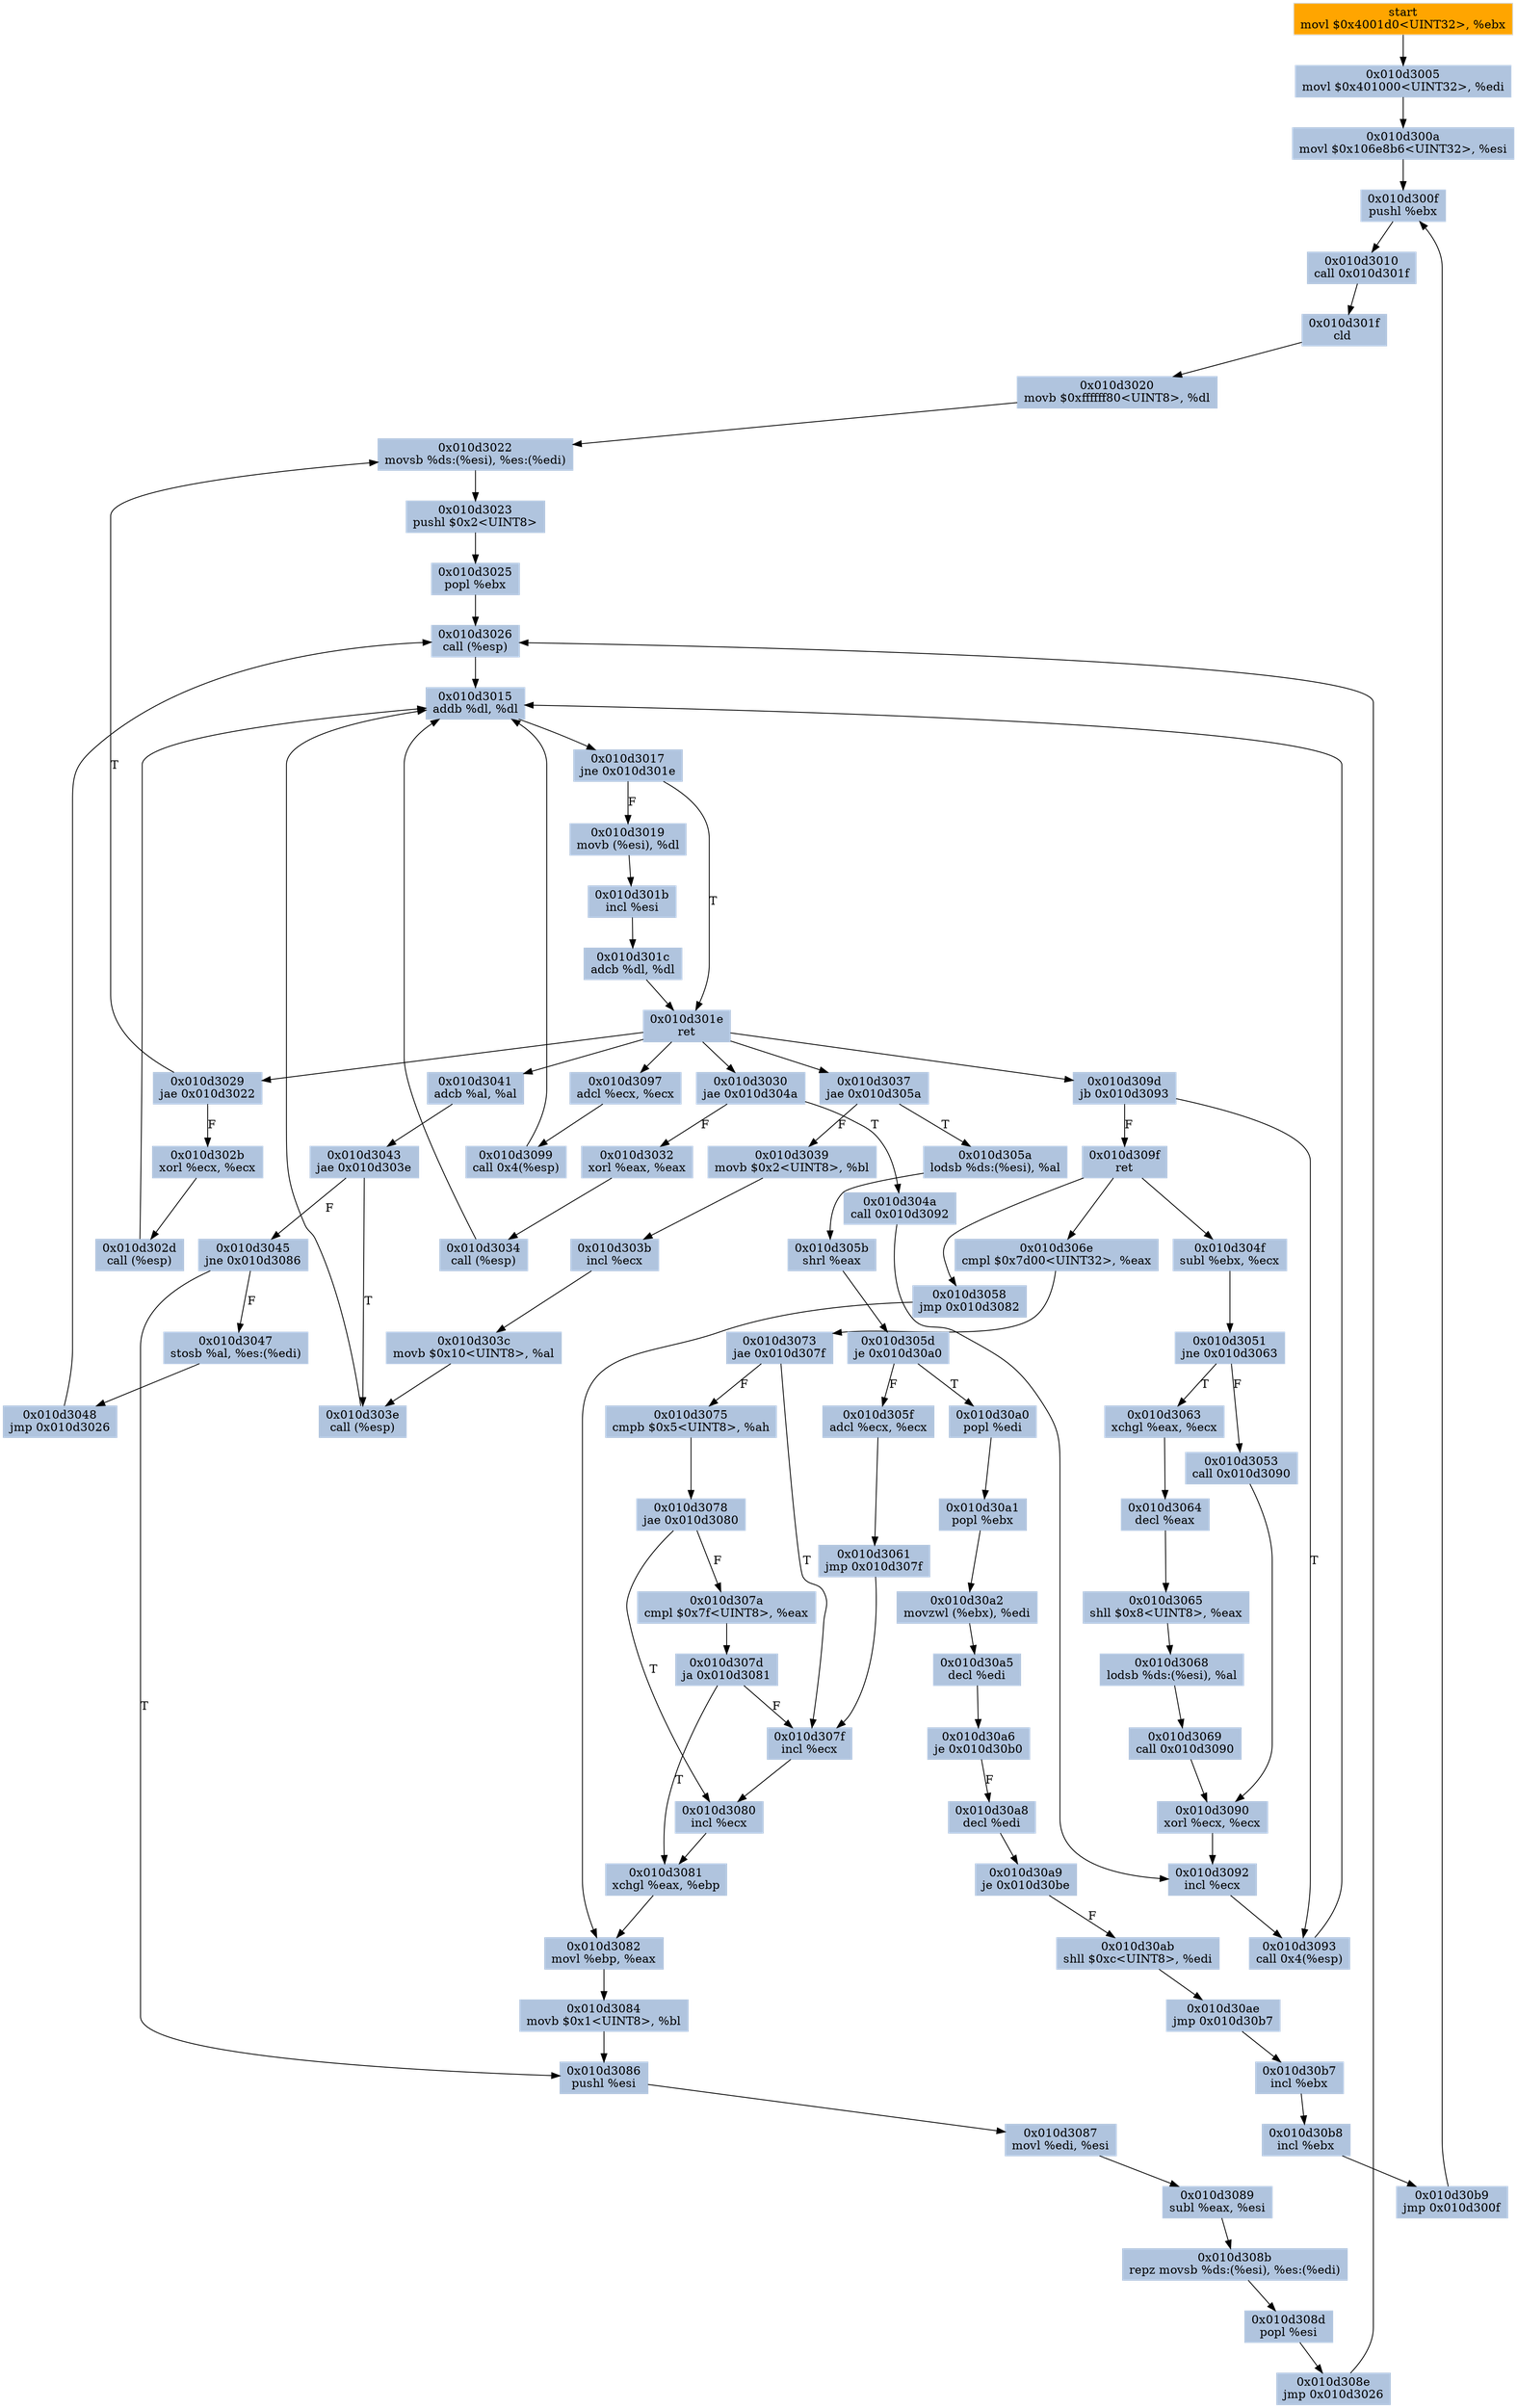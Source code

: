 digraph G {
node[shape=rectangle,style=filled,fillcolor=lightsteelblue,color=lightsteelblue]
bgcolor="transparent"
a0x010d3000movl_0x4001d0UINT32_ebx[label="start\nmovl $0x4001d0<UINT32>, %ebx",fillcolor="orange",color="lightgrey"];
a0x010d3005movl_0x401000UINT32_edi[label="0x010d3005\nmovl $0x401000<UINT32>, %edi"];
a0x010d300amovl_0x106e8b6UINT32_esi[label="0x010d300a\nmovl $0x106e8b6<UINT32>, %esi"];
a0x010d300fpushl_ebx[label="0x010d300f\npushl %ebx"];
a0x010d3010call_0x010d301f[label="0x010d3010\ncall 0x010d301f"];
a0x010d301fcld_[label="0x010d301f\ncld "];
a0x010d3020movb_0xffffff80UINT8_dl[label="0x010d3020\nmovb $0xffffff80<UINT8>, %dl"];
a0x010d3022movsb_ds_esi__es_edi_[label="0x010d3022\nmovsb %ds:(%esi), %es:(%edi)"];
a0x010d3023pushl_0x2UINT8[label="0x010d3023\npushl $0x2<UINT8>"];
a0x010d3025popl_ebx[label="0x010d3025\npopl %ebx"];
a0x010d3026call_esp_[label="0x010d3026\ncall (%esp)"];
a0x010d3015addb_dl_dl[label="0x010d3015\naddb %dl, %dl"];
a0x010d3017jne_0x010d301e[label="0x010d3017\njne 0x010d301e"];
a0x010d3019movb_esi__dl[label="0x010d3019\nmovb (%esi), %dl"];
a0x010d301bincl_esi[label="0x010d301b\nincl %esi"];
a0x010d301cadcb_dl_dl[label="0x010d301c\nadcb %dl, %dl"];
a0x010d301eret[label="0x010d301e\nret"];
a0x010d3029jae_0x010d3022[label="0x010d3029\njae 0x010d3022"];
a0x010d302bxorl_ecx_ecx[label="0x010d302b\nxorl %ecx, %ecx"];
a0x010d302dcall_esp_[label="0x010d302d\ncall (%esp)"];
a0x010d3030jae_0x010d304a[label="0x010d3030\njae 0x010d304a"];
a0x010d304acall_0x010d3092[label="0x010d304a\ncall 0x010d3092"];
a0x010d3092incl_ecx[label="0x010d3092\nincl %ecx"];
a0x010d3093call_0x4esp_[label="0x010d3093\ncall 0x4(%esp)"];
a0x010d3097adcl_ecx_ecx[label="0x010d3097\nadcl %ecx, %ecx"];
a0x010d3099call_0x4esp_[label="0x010d3099\ncall 0x4(%esp)"];
a0x010d309djb_0x010d3093[label="0x010d309d\njb 0x010d3093"];
a0x010d309fret[label="0x010d309f\nret"];
a0x010d304fsubl_ebx_ecx[label="0x010d304f\nsubl %ebx, %ecx"];
a0x010d3051jne_0x010d3063[label="0x010d3051\njne 0x010d3063"];
a0x010d3063xchgl_eax_ecx[label="0x010d3063\nxchgl %eax, %ecx"];
a0x010d3064decl_eax[label="0x010d3064\ndecl %eax"];
a0x010d3065shll_0x8UINT8_eax[label="0x010d3065\nshll $0x8<UINT8>, %eax"];
a0x010d3068lodsb_ds_esi__al[label="0x010d3068\nlodsb %ds:(%esi), %al"];
a0x010d3069call_0x010d3090[label="0x010d3069\ncall 0x010d3090"];
a0x010d3090xorl_ecx_ecx[label="0x010d3090\nxorl %ecx, %ecx"];
a0x010d306ecmpl_0x7d00UINT32_eax[label="0x010d306e\ncmpl $0x7d00<UINT32>, %eax"];
a0x010d3073jae_0x010d307f[label="0x010d3073\njae 0x010d307f"];
a0x010d3075cmpb_0x5UINT8_ah[label="0x010d3075\ncmpb $0x5<UINT8>, %ah"];
a0x010d3078jae_0x010d3080[label="0x010d3078\njae 0x010d3080"];
a0x010d307acmpl_0x7fUINT8_eax[label="0x010d307a\ncmpl $0x7f<UINT8>, %eax"];
a0x010d307dja_0x010d3081[label="0x010d307d\nja 0x010d3081"];
a0x010d307fincl_ecx[label="0x010d307f\nincl %ecx"];
a0x010d3080incl_ecx[label="0x010d3080\nincl %ecx"];
a0x010d3081xchgl_eax_ebp[label="0x010d3081\nxchgl %eax, %ebp"];
a0x010d3082movl_ebp_eax[label="0x010d3082\nmovl %ebp, %eax"];
a0x010d3084movb_0x1UINT8_bl[label="0x010d3084\nmovb $0x1<UINT8>, %bl"];
a0x010d3086pushl_esi[label="0x010d3086\npushl %esi"];
a0x010d3087movl_edi_esi[label="0x010d3087\nmovl %edi, %esi"];
a0x010d3089subl_eax_esi[label="0x010d3089\nsubl %eax, %esi"];
a0x010d308brepz_movsb_ds_esi__es_edi_[label="0x010d308b\nrepz movsb %ds:(%esi), %es:(%edi)"];
a0x010d308dpopl_esi[label="0x010d308d\npopl %esi"];
a0x010d308ejmp_0x010d3026[label="0x010d308e\njmp 0x010d3026"];
a0x010d3032xorl_eax_eax[label="0x010d3032\nxorl %eax, %eax"];
a0x010d3034call_esp_[label="0x010d3034\ncall (%esp)"];
a0x010d3037jae_0x010d305a[label="0x010d3037\njae 0x010d305a"];
a0x010d3039movb_0x2UINT8_bl[label="0x010d3039\nmovb $0x2<UINT8>, %bl"];
a0x010d303bincl_ecx[label="0x010d303b\nincl %ecx"];
a0x010d303cmovb_0x10UINT8_al[label="0x010d303c\nmovb $0x10<UINT8>, %al"];
a0x010d303ecall_esp_[label="0x010d303e\ncall (%esp)"];
a0x010d3041adcb_al_al[label="0x010d3041\nadcb %al, %al"];
a0x010d3043jae_0x010d303e[label="0x010d3043\njae 0x010d303e"];
a0x010d3045jne_0x010d3086[label="0x010d3045\njne 0x010d3086"];
a0x010d3047stosb_al_es_edi_[label="0x010d3047\nstosb %al, %es:(%edi)"];
a0x010d3048jmp_0x010d3026[label="0x010d3048\njmp 0x010d3026"];
a0x010d3053call_0x010d3090[label="0x010d3053\ncall 0x010d3090"];
a0x010d3058jmp_0x010d3082[label="0x010d3058\njmp 0x010d3082"];
a0x010d305alodsb_ds_esi__al[label="0x010d305a\nlodsb %ds:(%esi), %al"];
a0x010d305bshrl_eax[label="0x010d305b\nshrl %eax"];
a0x010d305dje_0x010d30a0[label="0x010d305d\nje 0x010d30a0"];
a0x010d305fadcl_ecx_ecx[label="0x010d305f\nadcl %ecx, %ecx"];
a0x010d3061jmp_0x010d307f[label="0x010d3061\njmp 0x010d307f"];
a0x010d30a0popl_edi[label="0x010d30a0\npopl %edi"];
a0x010d30a1popl_ebx[label="0x010d30a1\npopl %ebx"];
a0x010d30a2movzwl_ebx__edi[label="0x010d30a2\nmovzwl (%ebx), %edi"];
a0x010d30a5decl_edi[label="0x010d30a5\ndecl %edi"];
a0x010d30a6je_0x010d30b0[label="0x010d30a6\nje 0x010d30b0"];
a0x010d30a8decl_edi[label="0x010d30a8\ndecl %edi"];
a0x010d30a9je_0x010d30be[label="0x010d30a9\nje 0x010d30be"];
a0x010d30abshll_0xcUINT8_edi[label="0x010d30ab\nshll $0xc<UINT8>, %edi"];
a0x010d30aejmp_0x010d30b7[label="0x010d30ae\njmp 0x010d30b7"];
a0x010d30b7incl_ebx[label="0x010d30b7\nincl %ebx"];
a0x010d30b8incl_ebx[label="0x010d30b8\nincl %ebx"];
a0x010d30b9jmp_0x010d300f[label="0x010d30b9\njmp 0x010d300f"];
a0x010d3000movl_0x4001d0UINT32_ebx -> a0x010d3005movl_0x401000UINT32_edi [color="#000000"];
a0x010d3005movl_0x401000UINT32_edi -> a0x010d300amovl_0x106e8b6UINT32_esi [color="#000000"];
a0x010d300amovl_0x106e8b6UINT32_esi -> a0x010d300fpushl_ebx [color="#000000"];
a0x010d300fpushl_ebx -> a0x010d3010call_0x010d301f [color="#000000"];
a0x010d3010call_0x010d301f -> a0x010d301fcld_ [color="#000000"];
a0x010d301fcld_ -> a0x010d3020movb_0xffffff80UINT8_dl [color="#000000"];
a0x010d3020movb_0xffffff80UINT8_dl -> a0x010d3022movsb_ds_esi__es_edi_ [color="#000000"];
a0x010d3022movsb_ds_esi__es_edi_ -> a0x010d3023pushl_0x2UINT8 [color="#000000"];
a0x010d3023pushl_0x2UINT8 -> a0x010d3025popl_ebx [color="#000000"];
a0x010d3025popl_ebx -> a0x010d3026call_esp_ [color="#000000"];
a0x010d3026call_esp_ -> a0x010d3015addb_dl_dl [color="#000000"];
a0x010d3015addb_dl_dl -> a0x010d3017jne_0x010d301e [color="#000000"];
a0x010d3017jne_0x010d301e -> a0x010d3019movb_esi__dl [color="#000000",label="F"];
a0x010d3019movb_esi__dl -> a0x010d301bincl_esi [color="#000000"];
a0x010d301bincl_esi -> a0x010d301cadcb_dl_dl [color="#000000"];
a0x010d301cadcb_dl_dl -> a0x010d301eret [color="#000000"];
a0x010d301eret -> a0x010d3029jae_0x010d3022 [color="#000000"];
a0x010d3029jae_0x010d3022 -> a0x010d302bxorl_ecx_ecx [color="#000000",label="F"];
a0x010d302bxorl_ecx_ecx -> a0x010d302dcall_esp_ [color="#000000"];
a0x010d302dcall_esp_ -> a0x010d3015addb_dl_dl [color="#000000"];
a0x010d3017jne_0x010d301e -> a0x010d301eret [color="#000000",label="T"];
a0x010d301eret -> a0x010d3030jae_0x010d304a [color="#000000"];
a0x010d3030jae_0x010d304a -> a0x010d304acall_0x010d3092 [color="#000000",label="T"];
a0x010d304acall_0x010d3092 -> a0x010d3092incl_ecx [color="#000000"];
a0x010d3092incl_ecx -> a0x010d3093call_0x4esp_ [color="#000000"];
a0x010d3093call_0x4esp_ -> a0x010d3015addb_dl_dl [color="#000000"];
a0x010d301eret -> a0x010d3097adcl_ecx_ecx [color="#000000"];
a0x010d3097adcl_ecx_ecx -> a0x010d3099call_0x4esp_ [color="#000000"];
a0x010d3099call_0x4esp_ -> a0x010d3015addb_dl_dl [color="#000000"];
a0x010d301eret -> a0x010d309djb_0x010d3093 [color="#000000"];
a0x010d309djb_0x010d3093 -> a0x010d309fret [color="#000000",label="F"];
a0x010d309fret -> a0x010d304fsubl_ebx_ecx [color="#000000"];
a0x010d304fsubl_ebx_ecx -> a0x010d3051jne_0x010d3063 [color="#000000"];
a0x010d3051jne_0x010d3063 -> a0x010d3063xchgl_eax_ecx [color="#000000",label="T"];
a0x010d3063xchgl_eax_ecx -> a0x010d3064decl_eax [color="#000000"];
a0x010d3064decl_eax -> a0x010d3065shll_0x8UINT8_eax [color="#000000"];
a0x010d3065shll_0x8UINT8_eax -> a0x010d3068lodsb_ds_esi__al [color="#000000"];
a0x010d3068lodsb_ds_esi__al -> a0x010d3069call_0x010d3090 [color="#000000"];
a0x010d3069call_0x010d3090 -> a0x010d3090xorl_ecx_ecx [color="#000000"];
a0x010d3090xorl_ecx_ecx -> a0x010d3092incl_ecx [color="#000000"];
a0x010d309djb_0x010d3093 -> a0x010d3093call_0x4esp_ [color="#000000",label="T"];
a0x010d309fret -> a0x010d306ecmpl_0x7d00UINT32_eax [color="#000000"];
a0x010d306ecmpl_0x7d00UINT32_eax -> a0x010d3073jae_0x010d307f [color="#000000"];
a0x010d3073jae_0x010d307f -> a0x010d3075cmpb_0x5UINT8_ah [color="#000000",label="F"];
a0x010d3075cmpb_0x5UINT8_ah -> a0x010d3078jae_0x010d3080 [color="#000000"];
a0x010d3078jae_0x010d3080 -> a0x010d307acmpl_0x7fUINT8_eax [color="#000000",label="F"];
a0x010d307acmpl_0x7fUINT8_eax -> a0x010d307dja_0x010d3081 [color="#000000"];
a0x010d307dja_0x010d3081 -> a0x010d307fincl_ecx [color="#000000",label="F"];
a0x010d307fincl_ecx -> a0x010d3080incl_ecx [color="#000000"];
a0x010d3080incl_ecx -> a0x010d3081xchgl_eax_ebp [color="#000000"];
a0x010d3081xchgl_eax_ebp -> a0x010d3082movl_ebp_eax [color="#000000"];
a0x010d3082movl_ebp_eax -> a0x010d3084movb_0x1UINT8_bl [color="#000000"];
a0x010d3084movb_0x1UINT8_bl -> a0x010d3086pushl_esi [color="#000000"];
a0x010d3086pushl_esi -> a0x010d3087movl_edi_esi [color="#000000"];
a0x010d3087movl_edi_esi -> a0x010d3089subl_eax_esi [color="#000000"];
a0x010d3089subl_eax_esi -> a0x010d308brepz_movsb_ds_esi__es_edi_ [color="#000000"];
a0x010d308brepz_movsb_ds_esi__es_edi_ -> a0x010d308dpopl_esi [color="#000000"];
a0x010d308dpopl_esi -> a0x010d308ejmp_0x010d3026 [color="#000000"];
a0x010d308ejmp_0x010d3026 -> a0x010d3026call_esp_ [color="#000000"];
a0x010d3029jae_0x010d3022 -> a0x010d3022movsb_ds_esi__es_edi_ [color="#000000",label="T"];
a0x010d3030jae_0x010d304a -> a0x010d3032xorl_eax_eax [color="#000000",label="F"];
a0x010d3032xorl_eax_eax -> a0x010d3034call_esp_ [color="#000000"];
a0x010d3034call_esp_ -> a0x010d3015addb_dl_dl [color="#000000"];
a0x010d301eret -> a0x010d3037jae_0x010d305a [color="#000000"];
a0x010d3037jae_0x010d305a -> a0x010d3039movb_0x2UINT8_bl [color="#000000",label="F"];
a0x010d3039movb_0x2UINT8_bl -> a0x010d303bincl_ecx [color="#000000"];
a0x010d303bincl_ecx -> a0x010d303cmovb_0x10UINT8_al [color="#000000"];
a0x010d303cmovb_0x10UINT8_al -> a0x010d303ecall_esp_ [color="#000000"];
a0x010d303ecall_esp_ -> a0x010d3015addb_dl_dl [color="#000000"];
a0x010d301eret -> a0x010d3041adcb_al_al [color="#000000"];
a0x010d3041adcb_al_al -> a0x010d3043jae_0x010d303e [color="#000000"];
a0x010d3043jae_0x010d303e -> a0x010d303ecall_esp_ [color="#000000",label="T"];
a0x010d3043jae_0x010d303e -> a0x010d3045jne_0x010d3086 [color="#000000",label="F"];
a0x010d3045jne_0x010d3086 -> a0x010d3047stosb_al_es_edi_ [color="#000000",label="F"];
a0x010d3047stosb_al_es_edi_ -> a0x010d3048jmp_0x010d3026 [color="#000000"];
a0x010d3048jmp_0x010d3026 -> a0x010d3026call_esp_ [color="#000000"];
a0x010d3051jne_0x010d3063 -> a0x010d3053call_0x010d3090 [color="#000000",label="F"];
a0x010d3053call_0x010d3090 -> a0x010d3090xorl_ecx_ecx [color="#000000"];
a0x010d309fret -> a0x010d3058jmp_0x010d3082 [color="#000000"];
a0x010d3058jmp_0x010d3082 -> a0x010d3082movl_ebp_eax [color="#000000"];
a0x010d3037jae_0x010d305a -> a0x010d305alodsb_ds_esi__al [color="#000000",label="T"];
a0x010d305alodsb_ds_esi__al -> a0x010d305bshrl_eax [color="#000000"];
a0x010d305bshrl_eax -> a0x010d305dje_0x010d30a0 [color="#000000"];
a0x010d305dje_0x010d30a0 -> a0x010d305fadcl_ecx_ecx [color="#000000",label="F"];
a0x010d305fadcl_ecx_ecx -> a0x010d3061jmp_0x010d307f [color="#000000"];
a0x010d3061jmp_0x010d307f -> a0x010d307fincl_ecx [color="#000000"];
a0x010d3045jne_0x010d3086 -> a0x010d3086pushl_esi [color="#000000",label="T"];
a0x010d307dja_0x010d3081 -> a0x010d3081xchgl_eax_ebp [color="#000000",label="T"];
a0x010d3078jae_0x010d3080 -> a0x010d3080incl_ecx [color="#000000",label="T"];
a0x010d3073jae_0x010d307f -> a0x010d307fincl_ecx [color="#000000",label="T"];
a0x010d305dje_0x010d30a0 -> a0x010d30a0popl_edi [color="#000000",label="T"];
a0x010d30a0popl_edi -> a0x010d30a1popl_ebx [color="#000000"];
a0x010d30a1popl_ebx -> a0x010d30a2movzwl_ebx__edi [color="#000000"];
a0x010d30a2movzwl_ebx__edi -> a0x010d30a5decl_edi [color="#000000"];
a0x010d30a5decl_edi -> a0x010d30a6je_0x010d30b0 [color="#000000"];
a0x010d30a6je_0x010d30b0 -> a0x010d30a8decl_edi [color="#000000",label="F"];
a0x010d30a8decl_edi -> a0x010d30a9je_0x010d30be [color="#000000"];
a0x010d30a9je_0x010d30be -> a0x010d30abshll_0xcUINT8_edi [color="#000000",label="F"];
a0x010d30abshll_0xcUINT8_edi -> a0x010d30aejmp_0x010d30b7 [color="#000000"];
a0x010d30aejmp_0x010d30b7 -> a0x010d30b7incl_ebx [color="#000000"];
a0x010d30b7incl_ebx -> a0x010d30b8incl_ebx [color="#000000"];
a0x010d30b8incl_ebx -> a0x010d30b9jmp_0x010d300f [color="#000000"];
a0x010d30b9jmp_0x010d300f -> a0x010d300fpushl_ebx [color="#000000"];
}
